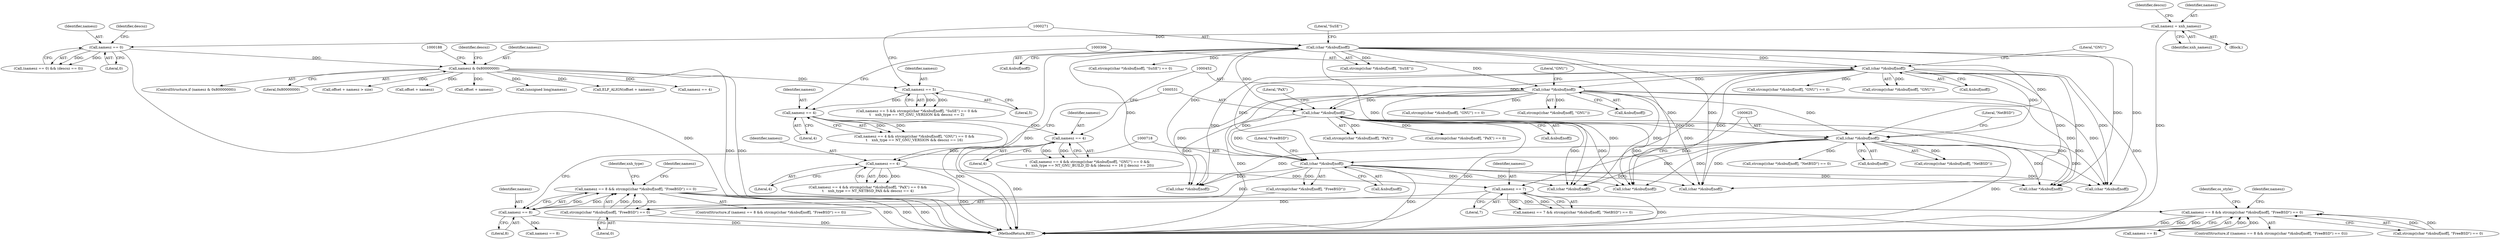 digraph "0_file_39c7ac1106be844a5296d3eb5971946cc09ffda0@API" {
"1000711" [label="(Call,namesz == 8 && strcmp((char *)&nbuf[noff], \"FreeBSD\") == 0)"];
"1000712" [label="(Call,namesz == 8)"];
"1000619" [label="(Call,namesz == 7)"];
"1000524" [label="(Call,namesz == 4)"];
"1000445" [label="(Call,namesz == 4)"];
"1000299" [label="(Call,namesz == 4)"];
"1000264" [label="(Call,namesz == 5)"];
"1000183" [label="(Call,namesz & 0x80000000)"];
"1000168" [label="(Call,namesz == 0)"];
"1000160" [label="(Call,namesz = xnh_namesz)"];
"1000715" [label="(Call,strcmp((char *)&nbuf[noff], \"FreeBSD\") == 0)"];
"1000717" [label="(Call,(char *)&nbuf[noff])"];
"1000624" [label="(Call,(char *)&nbuf[noff])"];
"1000305" [label="(Call,(char *)&nbuf[noff])"];
"1000270" [label="(Call,(char *)&nbuf[noff])"];
"1000451" [label="(Call,(char *)&nbuf[noff])"];
"1000530" [label="(Call,(char *)&nbuf[noff])"];
"1000900" [label="(Call,namesz == 8 && strcmp((char *)&nbuf[noff], \"FreeBSD\") == 0)"];
"1000624" [label="(Call,(char *)&nbuf[noff])"];
"1000272" [label="(Call,&nbuf[noff])"];
"1000449" [label="(Call,strcmp((char *)&nbuf[noff], \"GNU\") == 0)"];
"1000900" [label="(Call,namesz == 8 && strcmp((char *)&nbuf[noff], \"FreeBSD\") == 0)"];
"1000710" [label="(ControlStructure,if (namesz == 8 && strcmp((char *)&nbuf[noff], \"FreeBSD\") == 0))"];
"1000300" [label="(Identifier,namesz)"];
"1000266" [label="(Literal,5)"];
"1000447" [label="(Literal,4)"];
"1000756" [label="(Call,(char *)&nbuf[noff])"];
"1000192" [label="(Call,(unsigned long)namesz)"];
"1000169" [label="(Identifier,namesz)"];
"1000906" [label="(Call,(char *)&nbuf[noff])"];
"1000276" [label="(Literal,\"SuSE\")"];
"1000620" [label="(Identifier,namesz)"];
"1000751" [label="(Identifier,namesz)"];
"1000217" [label="(Call,ELF_ALIGN(offset + namesz))"];
"1000719" [label="(Call,&nbuf[noff])"];
"1000867" [label="(Call,namesz == 4)"];
"1000182" [label="(ControlStructure,if (namesz & 0x80000000))"];
"1000872" [label="(Call,(char *)&nbuf[noff])"];
"1000162" [label="(Identifier,xnh_namesz)"];
"1000445" [label="(Call,namesz == 4)"];
"1000183" [label="(Call,namesz & 0x80000000)"];
"1000750" [label="(Call,namesz == 8)"];
"1000916" [label="(Identifier,os_style)"];
"1000265" [label="(Identifier,namesz)"];
"1000712" [label="(Call,namesz == 8)"];
"1000729" [label="(Identifier,xnh_type)"];
"1000185" [label="(Literal,0x80000000)"];
"1000222" [label="(Call,offset + namesz > size)"];
"1000899" [label="(ControlStructure,if ((namesz == 8 && strcmp((char *)&nbuf[noff], \"FreeBSD\") == 0)))"];
"1000711" [label="(Call,namesz == 8 && strcmp((char *)&nbuf[noff], \"FreeBSD\") == 0)"];
"1000298" [label="(Call,namesz == 4 && strcmp((char *)&nbuf[noff], \"GNU\") == 0 &&\n\t    xnh_type == NT_GNU_VERSION && descsz == 16)"];
"1000717" [label="(Call,(char *)&nbuf[noff])"];
"1000532" [label="(Call,&nbuf[noff])"];
"1000305" [label="(Call,(char *)&nbuf[noff])"];
"1000450" [label="(Call,strcmp((char *)&nbuf[noff], \"GNU\"))"];
"1000199" [label="(Identifier,descsz)"];
"1000303" [label="(Call,strcmp((char *)&nbuf[noff], \"GNU\") == 0)"];
"1000263" [label="(Call,namesz == 5 && strcmp((char *)&nbuf[noff], \"SuSE\") == 0 &&\n\t    xnh_type == NT_GNU_VERSION && descsz == 2)"];
"1000724" [label="(Literal,0)"];
"1000269" [label="(Call,strcmp((char *)&nbuf[noff], \"SuSE\"))"];
"1000536" [label="(Literal,\"PaX\")"];
"1000723" [label="(Literal,\"FreeBSD\")"];
"1000921" [label="(Identifier,namesz)"];
"1000925" [label="(Call,(char *)&nbuf[noff])"];
"1000457" [label="(Literal,\"GNU\")"];
"1000904" [label="(Call,strcmp((char *)&nbuf[noff], \"FreeBSD\") == 0)"];
"1000268" [label="(Call,strcmp((char *)&nbuf[noff], \"SuSE\") == 0)"];
"1000621" [label="(Literal,7)"];
"1000170" [label="(Literal,0)"];
"1000619" [label="(Call,namesz == 7)"];
"1000270" [label="(Call,(char *)&nbuf[noff])"];
"1000223" [label="(Call,offset + namesz)"];
"1000630" [label="(Literal,\"NetBSD\")"];
"1000164" [label="(Identifier,descsz)"];
"1000311" [label="(Literal,\"GNU\")"];
"1001237" [label="(MethodReturn,RET)"];
"1000715" [label="(Call,strcmp((char *)&nbuf[noff], \"FreeBSD\") == 0)"];
"1000530" [label="(Call,(char *)&nbuf[noff])"];
"1000626" [label="(Call,&nbuf[noff])"];
"1000304" [label="(Call,strcmp((char *)&nbuf[noff], \"GNU\"))"];
"1000167" [label="(Call,(namesz == 0) && (descsz == 0))"];
"1000307" [label="(Call,&nbuf[noff])"];
"1000623" [label="(Call,strcmp((char *)&nbuf[noff], \"NetBSD\"))"];
"1000451" [label="(Call,(char *)&nbuf[noff])"];
"1000299" [label="(Call,namesz == 4)"];
"1000795" [label="(Call,(char *)&nbuf[noff])"];
"1000529" [label="(Call,strcmp((char *)&nbuf[noff], \"PaX\"))"];
"1000446" [label="(Identifier,namesz)"];
"1000526" [label="(Literal,4)"];
"1000618" [label="(Call,namesz == 7 && strcmp((char *)&nbuf[noff], \"NetBSD\") == 0)"];
"1000168" [label="(Call,namesz == 0)"];
"1000528" [label="(Call,strcmp((char *)&nbuf[noff], \"PaX\") == 0)"];
"1000622" [label="(Call,strcmp((char *)&nbuf[noff], \"NetBSD\") == 0)"];
"1000713" [label="(Identifier,namesz)"];
"1000161" [label="(Identifier,namesz)"];
"1000301" [label="(Literal,4)"];
"1000525" [label="(Identifier,namesz)"];
"1000160" [label="(Call,namesz = xnh_namesz)"];
"1000901" [label="(Call,namesz == 8)"];
"1000184" [label="(Identifier,namesz)"];
"1000523" [label="(Call,namesz == 4 && strcmp((char *)&nbuf[noff], \"PaX\") == 0 &&\n\t    xnh_type == NT_NETBSD_PAX && descsz == 4)"];
"1000716" [label="(Call,strcmp((char *)&nbuf[noff], \"FreeBSD\"))"];
"1000125" [label="(Block,)"];
"1000524" [label="(Call,namesz == 4)"];
"1000453" [label="(Call,&nbuf[noff])"];
"1000264" [label="(Call,namesz == 5)"];
"1000444" [label="(Call,namesz == 4 && strcmp((char *)&nbuf[noff], \"GNU\") == 0 &&\n\t    xnh_type == NT_GNU_BUILD_ID && (descsz == 16 || descsz == 20))"];
"1000714" [label="(Literal,8)"];
"1000218" [label="(Call,offset + namesz)"];
"1000172" [label="(Identifier,descsz)"];
"1000887" [label="(Call,(char *)&nbuf[noff])"];
"1000711" -> "1000710"  [label="AST: "];
"1000711" -> "1000712"  [label="CFG: "];
"1000711" -> "1000715"  [label="CFG: "];
"1000712" -> "1000711"  [label="AST: "];
"1000715" -> "1000711"  [label="AST: "];
"1000729" -> "1000711"  [label="CFG: "];
"1000751" -> "1000711"  [label="CFG: "];
"1000711" -> "1001237"  [label="DDG: "];
"1000711" -> "1001237"  [label="DDG: "];
"1000711" -> "1001237"  [label="DDG: "];
"1000712" -> "1000711"  [label="DDG: "];
"1000712" -> "1000711"  [label="DDG: "];
"1000715" -> "1000711"  [label="DDG: "];
"1000715" -> "1000711"  [label="DDG: "];
"1000711" -> "1000900"  [label="DDG: "];
"1000712" -> "1000714"  [label="CFG: "];
"1000713" -> "1000712"  [label="AST: "];
"1000714" -> "1000712"  [label="AST: "];
"1000718" -> "1000712"  [label="CFG: "];
"1000712" -> "1001237"  [label="DDG: "];
"1000619" -> "1000712"  [label="DDG: "];
"1000712" -> "1000750"  [label="DDG: "];
"1000619" -> "1000618"  [label="AST: "];
"1000619" -> "1000621"  [label="CFG: "];
"1000620" -> "1000619"  [label="AST: "];
"1000621" -> "1000619"  [label="AST: "];
"1000625" -> "1000619"  [label="CFG: "];
"1000618" -> "1000619"  [label="CFG: "];
"1000619" -> "1001237"  [label="DDG: "];
"1000619" -> "1000618"  [label="DDG: "];
"1000619" -> "1000618"  [label="DDG: "];
"1000524" -> "1000619"  [label="DDG: "];
"1000524" -> "1000523"  [label="AST: "];
"1000524" -> "1000526"  [label="CFG: "];
"1000525" -> "1000524"  [label="AST: "];
"1000526" -> "1000524"  [label="AST: "];
"1000531" -> "1000524"  [label="CFG: "];
"1000523" -> "1000524"  [label="CFG: "];
"1000524" -> "1001237"  [label="DDG: "];
"1000524" -> "1000523"  [label="DDG: "];
"1000524" -> "1000523"  [label="DDG: "];
"1000445" -> "1000524"  [label="DDG: "];
"1000445" -> "1000444"  [label="AST: "];
"1000445" -> "1000447"  [label="CFG: "];
"1000446" -> "1000445"  [label="AST: "];
"1000447" -> "1000445"  [label="AST: "];
"1000452" -> "1000445"  [label="CFG: "];
"1000444" -> "1000445"  [label="CFG: "];
"1000445" -> "1001237"  [label="DDG: "];
"1000445" -> "1000444"  [label="DDG: "];
"1000445" -> "1000444"  [label="DDG: "];
"1000299" -> "1000445"  [label="DDG: "];
"1000299" -> "1000298"  [label="AST: "];
"1000299" -> "1000301"  [label="CFG: "];
"1000300" -> "1000299"  [label="AST: "];
"1000301" -> "1000299"  [label="AST: "];
"1000306" -> "1000299"  [label="CFG: "];
"1000298" -> "1000299"  [label="CFG: "];
"1000299" -> "1001237"  [label="DDG: "];
"1000299" -> "1000298"  [label="DDG: "];
"1000299" -> "1000298"  [label="DDG: "];
"1000264" -> "1000299"  [label="DDG: "];
"1000264" -> "1000263"  [label="AST: "];
"1000264" -> "1000266"  [label="CFG: "];
"1000265" -> "1000264"  [label="AST: "];
"1000266" -> "1000264"  [label="AST: "];
"1000271" -> "1000264"  [label="CFG: "];
"1000263" -> "1000264"  [label="CFG: "];
"1000264" -> "1000263"  [label="DDG: "];
"1000264" -> "1000263"  [label="DDG: "];
"1000183" -> "1000264"  [label="DDG: "];
"1000183" -> "1000182"  [label="AST: "];
"1000183" -> "1000185"  [label="CFG: "];
"1000184" -> "1000183"  [label="AST: "];
"1000185" -> "1000183"  [label="AST: "];
"1000188" -> "1000183"  [label="CFG: "];
"1000199" -> "1000183"  [label="CFG: "];
"1000183" -> "1001237"  [label="DDG: "];
"1000183" -> "1001237"  [label="DDG: "];
"1000168" -> "1000183"  [label="DDG: "];
"1000183" -> "1000192"  [label="DDG: "];
"1000183" -> "1000217"  [label="DDG: "];
"1000183" -> "1000218"  [label="DDG: "];
"1000183" -> "1000222"  [label="DDG: "];
"1000183" -> "1000223"  [label="DDG: "];
"1000183" -> "1000867"  [label="DDG: "];
"1000168" -> "1000167"  [label="AST: "];
"1000168" -> "1000170"  [label="CFG: "];
"1000169" -> "1000168"  [label="AST: "];
"1000170" -> "1000168"  [label="AST: "];
"1000172" -> "1000168"  [label="CFG: "];
"1000167" -> "1000168"  [label="CFG: "];
"1000168" -> "1001237"  [label="DDG: "];
"1000168" -> "1000167"  [label="DDG: "];
"1000168" -> "1000167"  [label="DDG: "];
"1000160" -> "1000168"  [label="DDG: "];
"1000160" -> "1000125"  [label="AST: "];
"1000160" -> "1000162"  [label="CFG: "];
"1000161" -> "1000160"  [label="AST: "];
"1000162" -> "1000160"  [label="AST: "];
"1000164" -> "1000160"  [label="CFG: "];
"1000160" -> "1001237"  [label="DDG: "];
"1000715" -> "1000724"  [label="CFG: "];
"1000716" -> "1000715"  [label="AST: "];
"1000724" -> "1000715"  [label="AST: "];
"1000715" -> "1001237"  [label="DDG: "];
"1000717" -> "1000715"  [label="DDG: "];
"1000717" -> "1000716"  [label="AST: "];
"1000717" -> "1000719"  [label="CFG: "];
"1000718" -> "1000717"  [label="AST: "];
"1000719" -> "1000717"  [label="AST: "];
"1000723" -> "1000717"  [label="CFG: "];
"1000717" -> "1001237"  [label="DDG: "];
"1000717" -> "1000716"  [label="DDG: "];
"1000624" -> "1000717"  [label="DDG: "];
"1000305" -> "1000717"  [label="DDG: "];
"1000451" -> "1000717"  [label="DDG: "];
"1000270" -> "1000717"  [label="DDG: "];
"1000530" -> "1000717"  [label="DDG: "];
"1000717" -> "1000756"  [label="DDG: "];
"1000717" -> "1000795"  [label="DDG: "];
"1000717" -> "1000872"  [label="DDG: "];
"1000717" -> "1000887"  [label="DDG: "];
"1000717" -> "1000906"  [label="DDG: "];
"1000717" -> "1000925"  [label="DDG: "];
"1000624" -> "1000623"  [label="AST: "];
"1000624" -> "1000626"  [label="CFG: "];
"1000625" -> "1000624"  [label="AST: "];
"1000626" -> "1000624"  [label="AST: "];
"1000630" -> "1000624"  [label="CFG: "];
"1000624" -> "1001237"  [label="DDG: "];
"1000624" -> "1000622"  [label="DDG: "];
"1000624" -> "1000623"  [label="DDG: "];
"1000305" -> "1000624"  [label="DDG: "];
"1000451" -> "1000624"  [label="DDG: "];
"1000270" -> "1000624"  [label="DDG: "];
"1000530" -> "1000624"  [label="DDG: "];
"1000624" -> "1000756"  [label="DDG: "];
"1000624" -> "1000795"  [label="DDG: "];
"1000624" -> "1000872"  [label="DDG: "];
"1000624" -> "1000887"  [label="DDG: "];
"1000624" -> "1000906"  [label="DDG: "];
"1000624" -> "1000925"  [label="DDG: "];
"1000305" -> "1000304"  [label="AST: "];
"1000305" -> "1000307"  [label="CFG: "];
"1000306" -> "1000305"  [label="AST: "];
"1000307" -> "1000305"  [label="AST: "];
"1000311" -> "1000305"  [label="CFG: "];
"1000305" -> "1001237"  [label="DDG: "];
"1000305" -> "1000303"  [label="DDG: "];
"1000305" -> "1000304"  [label="DDG: "];
"1000270" -> "1000305"  [label="DDG: "];
"1000305" -> "1000451"  [label="DDG: "];
"1000305" -> "1000530"  [label="DDG: "];
"1000305" -> "1000756"  [label="DDG: "];
"1000305" -> "1000795"  [label="DDG: "];
"1000305" -> "1000872"  [label="DDG: "];
"1000305" -> "1000887"  [label="DDG: "];
"1000305" -> "1000906"  [label="DDG: "];
"1000305" -> "1000925"  [label="DDG: "];
"1000270" -> "1000269"  [label="AST: "];
"1000270" -> "1000272"  [label="CFG: "];
"1000271" -> "1000270"  [label="AST: "];
"1000272" -> "1000270"  [label="AST: "];
"1000276" -> "1000270"  [label="CFG: "];
"1000270" -> "1001237"  [label="DDG: "];
"1000270" -> "1000268"  [label="DDG: "];
"1000270" -> "1000269"  [label="DDG: "];
"1000270" -> "1000451"  [label="DDG: "];
"1000270" -> "1000530"  [label="DDG: "];
"1000270" -> "1000756"  [label="DDG: "];
"1000270" -> "1000795"  [label="DDG: "];
"1000270" -> "1000872"  [label="DDG: "];
"1000270" -> "1000887"  [label="DDG: "];
"1000270" -> "1000906"  [label="DDG: "];
"1000270" -> "1000925"  [label="DDG: "];
"1000451" -> "1000450"  [label="AST: "];
"1000451" -> "1000453"  [label="CFG: "];
"1000452" -> "1000451"  [label="AST: "];
"1000453" -> "1000451"  [label="AST: "];
"1000457" -> "1000451"  [label="CFG: "];
"1000451" -> "1001237"  [label="DDG: "];
"1000451" -> "1000449"  [label="DDG: "];
"1000451" -> "1000450"  [label="DDG: "];
"1000451" -> "1000530"  [label="DDG: "];
"1000451" -> "1000756"  [label="DDG: "];
"1000451" -> "1000795"  [label="DDG: "];
"1000451" -> "1000872"  [label="DDG: "];
"1000451" -> "1000887"  [label="DDG: "];
"1000451" -> "1000906"  [label="DDG: "];
"1000451" -> "1000925"  [label="DDG: "];
"1000530" -> "1000529"  [label="AST: "];
"1000530" -> "1000532"  [label="CFG: "];
"1000531" -> "1000530"  [label="AST: "];
"1000532" -> "1000530"  [label="AST: "];
"1000536" -> "1000530"  [label="CFG: "];
"1000530" -> "1001237"  [label="DDG: "];
"1000530" -> "1000528"  [label="DDG: "];
"1000530" -> "1000529"  [label="DDG: "];
"1000530" -> "1000756"  [label="DDG: "];
"1000530" -> "1000795"  [label="DDG: "];
"1000530" -> "1000872"  [label="DDG: "];
"1000530" -> "1000887"  [label="DDG: "];
"1000530" -> "1000906"  [label="DDG: "];
"1000530" -> "1000925"  [label="DDG: "];
"1000900" -> "1000899"  [label="AST: "];
"1000900" -> "1000901"  [label="CFG: "];
"1000900" -> "1000904"  [label="CFG: "];
"1000901" -> "1000900"  [label="AST: "];
"1000904" -> "1000900"  [label="AST: "];
"1000916" -> "1000900"  [label="CFG: "];
"1000921" -> "1000900"  [label="CFG: "];
"1000900" -> "1001237"  [label="DDG: "];
"1000900" -> "1001237"  [label="DDG: "];
"1000900" -> "1001237"  [label="DDG: "];
"1000901" -> "1000900"  [label="DDG: "];
"1000901" -> "1000900"  [label="DDG: "];
"1000904" -> "1000900"  [label="DDG: "];
"1000904" -> "1000900"  [label="DDG: "];
}
